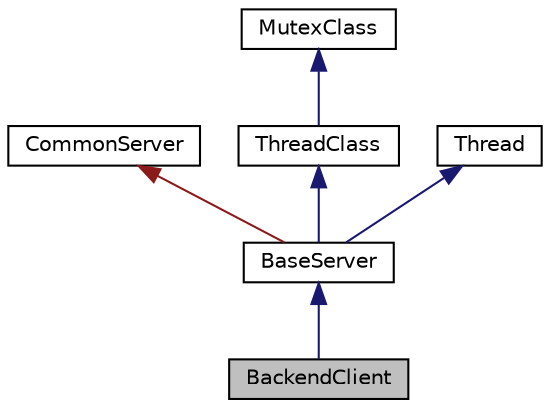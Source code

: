 digraph "BackendClient"
{
  edge [fontname="Helvetica",fontsize="10",labelfontname="Helvetica",labelfontsize="10"];
  node [fontname="Helvetica",fontsize="10",shape=record];
  Node1 [label="BackendClient",height=0.2,width=0.4,color="black", fillcolor="grey75", style="filled" fontcolor="black"];
  Node2 -> Node1 [dir="back",color="midnightblue",fontsize="10",style="solid",fontname="Helvetica"];
  Node2 [label="BaseServer",height=0.2,width=0.4,color="black", fillcolor="white", style="filled",URL="$classRNReplicaNet_1_1RNLobby_1_1BaseServer.html",tooltip="A server base class that handles encrypted messages to and from a socket. "];
  Node3 -> Node2 [dir="back",color="firebrick4",fontsize="10",style="solid",fontname="Helvetica"];
  Node3 [label="CommonServer",height=0.2,width=0.4,color="black", fillcolor="white", style="filled",URL="$classRNReplicaNet_1_1RNLobby_1_1CommonServer.html",tooltip="A common server support class. "];
  Node4 -> Node2 [dir="back",color="midnightblue",fontsize="10",style="solid",fontname="Helvetica"];
  Node4 [label="ThreadClass",height=0.2,width=0.4,color="black", fillcolor="white", style="filled",URL="$classRNReplicaNet_1_1ThreadClass.html"];
  Node5 -> Node4 [dir="back",color="midnightblue",fontsize="10",style="solid",fontname="Helvetica"];
  Node5 [label="MutexClass",height=0.2,width=0.4,color="black", fillcolor="white", style="filled",URL="$classRNReplicaNet_1_1MutexClass.html"];
  Node6 -> Node2 [dir="back",color="midnightblue",fontsize="10",style="solid",fontname="Helvetica"];
  Node6 [label="Thread",height=0.2,width=0.4,color="black", fillcolor="white", style="filled",URL="$classRNReplicaNet_1_1Thread.html"];
}
